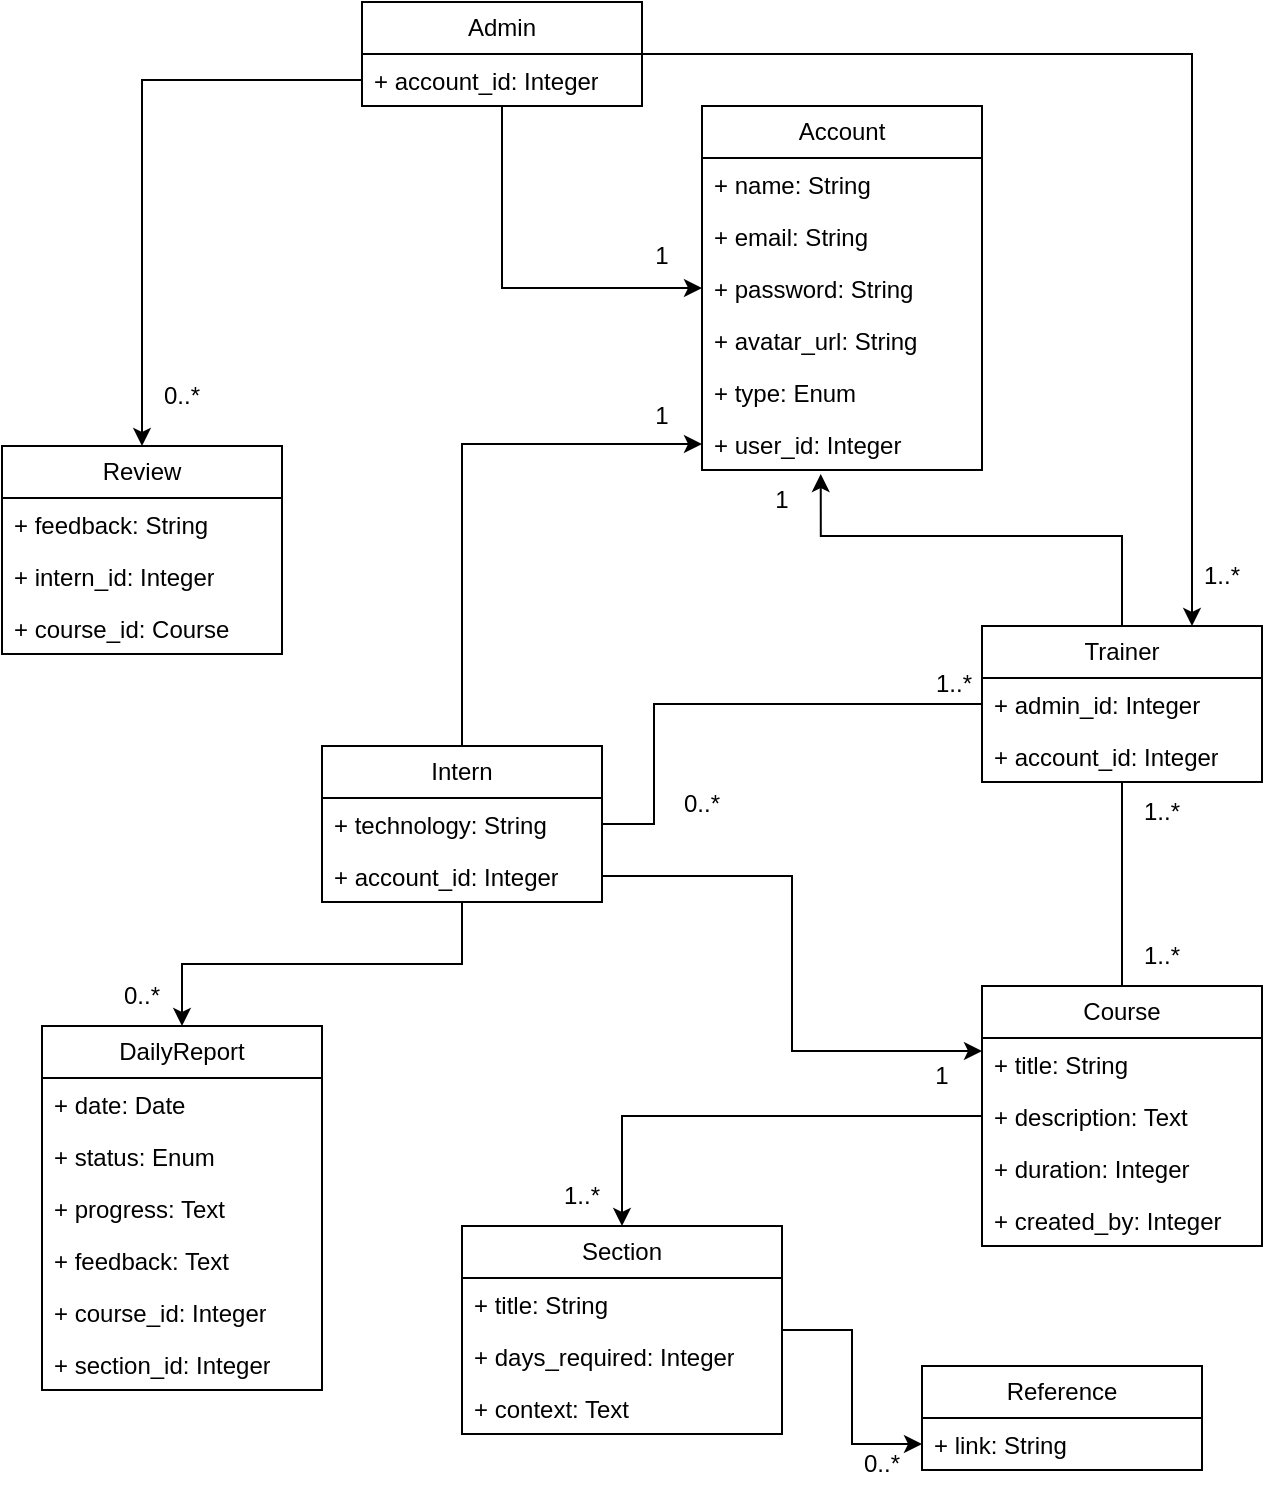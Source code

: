 <mxfile version="21.0.2" type="device"><diagram id="C5RBs43oDa-KdzZeNtuy" name="Page-1"><mxGraphModel dx="1122" dy="1930" grid="1" gridSize="10" guides="1" tooltips="1" connect="1" arrows="1" fold="1" page="1" pageScale="1" pageWidth="827" pageHeight="1169" math="0" shadow="0"><root><mxCell id="WIyWlLk6GJQsqaUBKTNV-0"/><mxCell id="WIyWlLk6GJQsqaUBKTNV-1" parent="WIyWlLk6GJQsqaUBKTNV-0"/><mxCell id="bo-UDaoQowbquBdlkFqw-59" style="edgeStyle=orthogonalEdgeStyle;rounded=0;orthogonalLoop=1;jettySize=auto;html=1;" edge="1" parent="WIyWlLk6GJQsqaUBKTNV-1" source="bo-UDaoQowbquBdlkFqw-0" target="bo-UDaoQowbquBdlkFqw-26"><mxGeometry relative="1" as="geometry"/></mxCell><mxCell id="bo-UDaoQowbquBdlkFqw-72" style="edgeStyle=orthogonalEdgeStyle;rounded=0;orthogonalLoop=1;jettySize=auto;html=1;" edge="1" parent="WIyWlLk6GJQsqaUBKTNV-1" source="bo-UDaoQowbquBdlkFqw-0" target="bo-UDaoQowbquBdlkFqw-66"><mxGeometry relative="1" as="geometry"/></mxCell><mxCell id="bo-UDaoQowbquBdlkFqw-96" style="edgeStyle=orthogonalEdgeStyle;rounded=0;orthogonalLoop=1;jettySize=auto;html=1;entryX=0;entryY=0.5;entryDx=0;entryDy=0;endArrow=none;endFill=0;" edge="1" parent="WIyWlLk6GJQsqaUBKTNV-1" source="bo-UDaoQowbquBdlkFqw-0" target="bo-UDaoQowbquBdlkFqw-34"><mxGeometry relative="1" as="geometry"><Array as="points"><mxPoint x="420" y="-589"/><mxPoint x="420" y="-649"/></Array></mxGeometry></mxCell><mxCell id="bo-UDaoQowbquBdlkFqw-0" value="Intern" style="swimlane;fontStyle=0;childLayout=stackLayout;horizontal=1;startSize=26;fillColor=none;horizontalStack=0;resizeParent=1;resizeParentMax=0;resizeLast=0;collapsible=1;marginBottom=0;whiteSpace=wrap;html=1;" vertex="1" parent="WIyWlLk6GJQsqaUBKTNV-1"><mxGeometry x="254" y="-628" width="140" height="78" as="geometry"/></mxCell><mxCell id="bo-UDaoQowbquBdlkFqw-70" value="+ technology: String" style="text;strokeColor=none;fillColor=none;align=left;verticalAlign=top;spacingLeft=4;spacingRight=4;overflow=hidden;rotatable=0;points=[[0,0.5],[1,0.5]];portConstraint=eastwest;whiteSpace=wrap;html=1;" vertex="1" parent="bo-UDaoQowbquBdlkFqw-0"><mxGeometry y="26" width="140" height="26" as="geometry"/></mxCell><mxCell id="bo-UDaoQowbquBdlkFqw-76" value="+ account_id: Integer" style="text;strokeColor=none;fillColor=none;align=left;verticalAlign=top;spacingLeft=4;spacingRight=4;overflow=hidden;rotatable=0;points=[[0,0.5],[1,0.5]];portConstraint=eastwest;whiteSpace=wrap;html=1;" vertex="1" parent="bo-UDaoQowbquBdlkFqw-0"><mxGeometry y="52" width="140" height="26" as="geometry"/></mxCell><mxCell id="bo-UDaoQowbquBdlkFqw-58" style="edgeStyle=orthogonalEdgeStyle;rounded=0;orthogonalLoop=1;jettySize=auto;html=1;entryX=0.5;entryY=0;entryDx=0;entryDy=0;" edge="1" parent="WIyWlLk6GJQsqaUBKTNV-1" source="bo-UDaoQowbquBdlkFqw-6" target="bo-UDaoQowbquBdlkFqw-10"><mxGeometry relative="1" as="geometry"/></mxCell><mxCell id="bo-UDaoQowbquBdlkFqw-6" value="Course" style="swimlane;fontStyle=0;childLayout=stackLayout;horizontal=1;startSize=26;fillColor=none;horizontalStack=0;resizeParent=1;resizeParentMax=0;resizeLast=0;collapsible=1;marginBottom=0;whiteSpace=wrap;html=1;" vertex="1" parent="WIyWlLk6GJQsqaUBKTNV-1"><mxGeometry x="584" y="-508" width="140" height="130" as="geometry"/></mxCell><mxCell id="bo-UDaoQowbquBdlkFqw-7" value="+ title: String" style="text;strokeColor=none;fillColor=none;align=left;verticalAlign=top;spacingLeft=4;spacingRight=4;overflow=hidden;rotatable=0;points=[[0,0.5],[1,0.5]];portConstraint=eastwest;whiteSpace=wrap;html=1;" vertex="1" parent="bo-UDaoQowbquBdlkFqw-6"><mxGeometry y="26" width="140" height="26" as="geometry"/></mxCell><mxCell id="bo-UDaoQowbquBdlkFqw-49" value="+ description: Text" style="text;strokeColor=none;fillColor=none;align=left;verticalAlign=top;spacingLeft=4;spacingRight=4;overflow=hidden;rotatable=0;points=[[0,0.5],[1,0.5]];portConstraint=eastwest;whiteSpace=wrap;html=1;" vertex="1" parent="bo-UDaoQowbquBdlkFqw-6"><mxGeometry y="52" width="140" height="26" as="geometry"/></mxCell><mxCell id="bo-UDaoQowbquBdlkFqw-8" value="+ duration: Integer" style="text;strokeColor=none;fillColor=none;align=left;verticalAlign=top;spacingLeft=4;spacingRight=4;overflow=hidden;rotatable=0;points=[[0,0.5],[1,0.5]];portConstraint=eastwest;whiteSpace=wrap;html=1;" vertex="1" parent="bo-UDaoQowbquBdlkFqw-6"><mxGeometry y="78" width="140" height="26" as="geometry"/></mxCell><mxCell id="bo-UDaoQowbquBdlkFqw-100" value="+ created_by: Integer" style="text;strokeColor=none;fillColor=none;align=left;verticalAlign=top;spacingLeft=4;spacingRight=4;overflow=hidden;rotatable=0;points=[[0,0.5],[1,0.5]];portConstraint=eastwest;whiteSpace=wrap;html=1;" vertex="1" parent="bo-UDaoQowbquBdlkFqw-6"><mxGeometry y="104" width="140" height="26" as="geometry"/></mxCell><mxCell id="bo-UDaoQowbquBdlkFqw-60" style="edgeStyle=orthogonalEdgeStyle;rounded=0;orthogonalLoop=1;jettySize=auto;html=1;entryX=0;entryY=0.5;entryDx=0;entryDy=0;" edge="1" parent="WIyWlLk6GJQsqaUBKTNV-1" source="bo-UDaoQowbquBdlkFqw-10" target="bo-UDaoQowbquBdlkFqw-19"><mxGeometry relative="1" as="geometry"/></mxCell><mxCell id="bo-UDaoQowbquBdlkFqw-10" value="Section" style="swimlane;fontStyle=0;childLayout=stackLayout;horizontal=1;startSize=26;fillColor=none;horizontalStack=0;resizeParent=1;resizeParentMax=0;resizeLast=0;collapsible=1;marginBottom=0;whiteSpace=wrap;html=1;" vertex="1" parent="WIyWlLk6GJQsqaUBKTNV-1"><mxGeometry x="324" y="-388" width="160" height="104" as="geometry"/></mxCell><mxCell id="bo-UDaoQowbquBdlkFqw-11" value="+ title: String" style="text;strokeColor=none;fillColor=none;align=left;verticalAlign=top;spacingLeft=4;spacingRight=4;overflow=hidden;rotatable=0;points=[[0,0.5],[1,0.5]];portConstraint=eastwest;whiteSpace=wrap;html=1;" vertex="1" parent="bo-UDaoQowbquBdlkFqw-10"><mxGeometry y="26" width="160" height="26" as="geometry"/></mxCell><mxCell id="bo-UDaoQowbquBdlkFqw-25" value="+ days_required: Integer" style="text;strokeColor=none;fillColor=none;align=left;verticalAlign=top;spacingLeft=4;spacingRight=4;overflow=hidden;rotatable=0;points=[[0,0.5],[1,0.5]];portConstraint=eastwest;whiteSpace=wrap;html=1;" vertex="1" parent="bo-UDaoQowbquBdlkFqw-10"><mxGeometry y="52" width="160" height="26" as="geometry"/></mxCell><mxCell id="bo-UDaoQowbquBdlkFqw-12" value="+ context: Text" style="text;strokeColor=none;fillColor=none;align=left;verticalAlign=top;spacingLeft=4;spacingRight=4;overflow=hidden;rotatable=0;points=[[0,0.5],[1,0.5]];portConstraint=eastwest;whiteSpace=wrap;html=1;" vertex="1" parent="bo-UDaoQowbquBdlkFqw-10"><mxGeometry y="78" width="160" height="26" as="geometry"/></mxCell><mxCell id="bo-UDaoQowbquBdlkFqw-16" value="Reference" style="swimlane;fontStyle=0;childLayout=stackLayout;horizontal=1;startSize=26;fillColor=none;horizontalStack=0;resizeParent=1;resizeParentMax=0;resizeLast=0;collapsible=1;marginBottom=0;whiteSpace=wrap;html=1;" vertex="1" parent="WIyWlLk6GJQsqaUBKTNV-1"><mxGeometry x="554" y="-318" width="140" height="52" as="geometry"/></mxCell><mxCell id="bo-UDaoQowbquBdlkFqw-19" value="+ link: String" style="text;strokeColor=none;fillColor=none;align=left;verticalAlign=top;spacingLeft=4;spacingRight=4;overflow=hidden;rotatable=0;points=[[0,0.5],[1,0.5]];portConstraint=eastwest;whiteSpace=wrap;html=1;" vertex="1" parent="bo-UDaoQowbquBdlkFqw-16"><mxGeometry y="26" width="140" height="26" as="geometry"/></mxCell><mxCell id="bo-UDaoQowbquBdlkFqw-26" value="DailyReport" style="swimlane;fontStyle=0;childLayout=stackLayout;horizontal=1;startSize=26;fillColor=none;horizontalStack=0;resizeParent=1;resizeParentMax=0;resizeLast=0;collapsible=1;marginBottom=0;whiteSpace=wrap;html=1;" vertex="1" parent="WIyWlLk6GJQsqaUBKTNV-1"><mxGeometry x="114" y="-488" width="140" height="182" as="geometry"/></mxCell><mxCell id="bo-UDaoQowbquBdlkFqw-27" value="+ date: Date" style="text;strokeColor=none;fillColor=none;align=left;verticalAlign=top;spacingLeft=4;spacingRight=4;overflow=hidden;rotatable=0;points=[[0,0.5],[1,0.5]];portConstraint=eastwest;whiteSpace=wrap;html=1;" vertex="1" parent="bo-UDaoQowbquBdlkFqw-26"><mxGeometry y="26" width="140" height="26" as="geometry"/></mxCell><mxCell id="bo-UDaoQowbquBdlkFqw-29" value="+ status: Enum" style="text;strokeColor=none;fillColor=none;align=left;verticalAlign=top;spacingLeft=4;spacingRight=4;overflow=hidden;rotatable=0;points=[[0,0.5],[1,0.5]];portConstraint=eastwest;whiteSpace=wrap;html=1;" vertex="1" parent="bo-UDaoQowbquBdlkFqw-26"><mxGeometry y="52" width="140" height="26" as="geometry"/></mxCell><mxCell id="bo-UDaoQowbquBdlkFqw-30" value="+ progress: Text" style="text;strokeColor=none;fillColor=none;align=left;verticalAlign=top;spacingLeft=4;spacingRight=4;overflow=hidden;rotatable=0;points=[[0,0.5],[1,0.5]];portConstraint=eastwest;whiteSpace=wrap;html=1;" vertex="1" parent="bo-UDaoQowbquBdlkFqw-26"><mxGeometry y="78" width="140" height="26" as="geometry"/></mxCell><mxCell id="bo-UDaoQowbquBdlkFqw-31" value="+ feedback: Text" style="text;strokeColor=none;fillColor=none;align=left;verticalAlign=top;spacingLeft=4;spacingRight=4;overflow=hidden;rotatable=0;points=[[0,0.5],[1,0.5]];portConstraint=eastwest;whiteSpace=wrap;html=1;" vertex="1" parent="bo-UDaoQowbquBdlkFqw-26"><mxGeometry y="104" width="140" height="26" as="geometry"/></mxCell><mxCell id="bo-UDaoQowbquBdlkFqw-93" value="+ course_id: Integer" style="text;strokeColor=none;fillColor=none;align=left;verticalAlign=top;spacingLeft=4;spacingRight=4;overflow=hidden;rotatable=0;points=[[0,0.5],[1,0.5]];portConstraint=eastwest;whiteSpace=wrap;html=1;" vertex="1" parent="bo-UDaoQowbquBdlkFqw-26"><mxGeometry y="130" width="140" height="26" as="geometry"/></mxCell><mxCell id="bo-UDaoQowbquBdlkFqw-48" value="+ section_id: Integer" style="text;strokeColor=none;fillColor=none;align=left;verticalAlign=top;spacingLeft=4;spacingRight=4;overflow=hidden;rotatable=0;points=[[0,0.5],[1,0.5]];portConstraint=eastwest;whiteSpace=wrap;html=1;" vertex="1" parent="bo-UDaoQowbquBdlkFqw-26"><mxGeometry y="156" width="140" height="26" as="geometry"/></mxCell><mxCell id="bo-UDaoQowbquBdlkFqw-57" style="edgeStyle=orthogonalEdgeStyle;rounded=0;orthogonalLoop=1;jettySize=auto;html=1;endArrow=none;endFill=0;" edge="1" parent="WIyWlLk6GJQsqaUBKTNV-1" source="bo-UDaoQowbquBdlkFqw-33" target="bo-UDaoQowbquBdlkFqw-6"><mxGeometry relative="1" as="geometry"/></mxCell><mxCell id="bo-UDaoQowbquBdlkFqw-73" style="edgeStyle=orthogonalEdgeStyle;rounded=0;orthogonalLoop=1;jettySize=auto;html=1;entryX=0.424;entryY=1.077;entryDx=0;entryDy=0;entryPerimeter=0;" edge="1" parent="WIyWlLk6GJQsqaUBKTNV-1" source="bo-UDaoQowbquBdlkFqw-33" target="bo-UDaoQowbquBdlkFqw-66"><mxGeometry relative="1" as="geometry"><Array as="points"><mxPoint x="564" y="-733"/><mxPoint x="597" y="-733"/></Array></mxGeometry></mxCell><mxCell id="bo-UDaoQowbquBdlkFqw-33" value="Trainer" style="swimlane;fontStyle=0;childLayout=stackLayout;horizontal=1;startSize=26;fillColor=none;horizontalStack=0;resizeParent=1;resizeParentMax=0;resizeLast=0;collapsible=1;marginBottom=0;whiteSpace=wrap;html=1;" vertex="1" parent="WIyWlLk6GJQsqaUBKTNV-1"><mxGeometry x="584" y="-688" width="140" height="78" as="geometry"/></mxCell><mxCell id="bo-UDaoQowbquBdlkFqw-34" value="+ admin_id: Integer" style="text;strokeColor=none;fillColor=none;align=left;verticalAlign=top;spacingLeft=4;spacingRight=4;overflow=hidden;rotatable=0;points=[[0,0.5],[1,0.5]];portConstraint=eastwest;whiteSpace=wrap;html=1;" vertex="1" parent="bo-UDaoQowbquBdlkFqw-33"><mxGeometry y="26" width="140" height="26" as="geometry"/></mxCell><mxCell id="bo-UDaoQowbquBdlkFqw-77" value="+ account_id: Integer" style="text;strokeColor=none;fillColor=none;align=left;verticalAlign=top;spacingLeft=4;spacingRight=4;overflow=hidden;rotatable=0;points=[[0,0.5],[1,0.5]];portConstraint=eastwest;whiteSpace=wrap;html=1;" vertex="1" parent="bo-UDaoQowbquBdlkFqw-33"><mxGeometry y="52" width="140" height="26" as="geometry"/></mxCell><mxCell id="bo-UDaoQowbquBdlkFqw-71" style="edgeStyle=orthogonalEdgeStyle;rounded=0;orthogonalLoop=1;jettySize=auto;html=1;entryX=0;entryY=0.5;entryDx=0;entryDy=0;" edge="1" parent="WIyWlLk6GJQsqaUBKTNV-1" source="bo-UDaoQowbquBdlkFqw-38" target="bo-UDaoQowbquBdlkFqw-64"><mxGeometry relative="1" as="geometry"/></mxCell><mxCell id="bo-UDaoQowbquBdlkFqw-92" style="edgeStyle=orthogonalEdgeStyle;rounded=0;orthogonalLoop=1;jettySize=auto;html=1;entryX=0.75;entryY=0;entryDx=0;entryDy=0;" edge="1" parent="WIyWlLk6GJQsqaUBKTNV-1" source="bo-UDaoQowbquBdlkFqw-38" target="bo-UDaoQowbquBdlkFqw-33"><mxGeometry relative="1" as="geometry"/></mxCell><mxCell id="bo-UDaoQowbquBdlkFqw-38" value="Admin" style="swimlane;fontStyle=0;childLayout=stackLayout;horizontal=1;startSize=26;fillColor=none;horizontalStack=0;resizeParent=1;resizeParentMax=0;resizeLast=0;collapsible=1;marginBottom=0;whiteSpace=wrap;html=1;" vertex="1" parent="WIyWlLk6GJQsqaUBKTNV-1"><mxGeometry x="274" y="-1000" width="140" height="52" as="geometry"/></mxCell><mxCell id="bo-UDaoQowbquBdlkFqw-75" value="+ account_id: Integer" style="text;strokeColor=none;fillColor=none;align=left;verticalAlign=top;spacingLeft=4;spacingRight=4;overflow=hidden;rotatable=0;points=[[0,0.5],[1,0.5]];portConstraint=eastwest;whiteSpace=wrap;html=1;" vertex="1" parent="bo-UDaoQowbquBdlkFqw-38"><mxGeometry y="26" width="140" height="26" as="geometry"/></mxCell><mxCell id="bo-UDaoQowbquBdlkFqw-44" value="Review" style="swimlane;fontStyle=0;childLayout=stackLayout;horizontal=1;startSize=26;fillColor=none;horizontalStack=0;resizeParent=1;resizeParentMax=0;resizeLast=0;collapsible=1;marginBottom=0;whiteSpace=wrap;html=1;" vertex="1" parent="WIyWlLk6GJQsqaUBKTNV-1"><mxGeometry x="94" y="-778" width="140" height="104" as="geometry"/></mxCell><mxCell id="bo-UDaoQowbquBdlkFqw-45" value="+ feedback: String" style="text;strokeColor=none;fillColor=none;align=left;verticalAlign=top;spacingLeft=4;spacingRight=4;overflow=hidden;rotatable=0;points=[[0,0.5],[1,0.5]];portConstraint=eastwest;whiteSpace=wrap;html=1;" vertex="1" parent="bo-UDaoQowbquBdlkFqw-44"><mxGeometry y="26" width="140" height="26" as="geometry"/></mxCell><mxCell id="bo-UDaoQowbquBdlkFqw-46" value="+ intern_id: Integer" style="text;strokeColor=none;fillColor=none;align=left;verticalAlign=top;spacingLeft=4;spacingRight=4;overflow=hidden;rotatable=0;points=[[0,0.5],[1,0.5]];portConstraint=eastwest;whiteSpace=wrap;html=1;" vertex="1" parent="bo-UDaoQowbquBdlkFqw-44"><mxGeometry y="52" width="140" height="26" as="geometry"/></mxCell><mxCell id="bo-UDaoQowbquBdlkFqw-47" value="+ course_id: Course" style="text;strokeColor=none;fillColor=none;align=left;verticalAlign=top;spacingLeft=4;spacingRight=4;overflow=hidden;rotatable=0;points=[[0,0.5],[1,0.5]];portConstraint=eastwest;whiteSpace=wrap;html=1;" vertex="1" parent="bo-UDaoQowbquBdlkFqw-44"><mxGeometry y="78" width="140" height="26" as="geometry"/></mxCell><mxCell id="bo-UDaoQowbquBdlkFqw-61" value="Account" style="swimlane;fontStyle=0;childLayout=stackLayout;horizontal=1;startSize=26;fillColor=none;horizontalStack=0;resizeParent=1;resizeParentMax=0;resizeLast=0;collapsible=1;marginBottom=0;whiteSpace=wrap;html=1;" vertex="1" parent="WIyWlLk6GJQsqaUBKTNV-1"><mxGeometry x="444" y="-948" width="140" height="182" as="geometry"/></mxCell><mxCell id="bo-UDaoQowbquBdlkFqw-62" value="+ name: String" style="text;strokeColor=none;fillColor=none;align=left;verticalAlign=top;spacingLeft=4;spacingRight=4;overflow=hidden;rotatable=0;points=[[0,0.5],[1,0.5]];portConstraint=eastwest;whiteSpace=wrap;html=1;" vertex="1" parent="bo-UDaoQowbquBdlkFqw-61"><mxGeometry y="26" width="140" height="26" as="geometry"/></mxCell><mxCell id="bo-UDaoQowbquBdlkFqw-63" value="+ email: String" style="text;strokeColor=none;fillColor=none;align=left;verticalAlign=top;spacingLeft=4;spacingRight=4;overflow=hidden;rotatable=0;points=[[0,0.5],[1,0.5]];portConstraint=eastwest;whiteSpace=wrap;html=1;" vertex="1" parent="bo-UDaoQowbquBdlkFqw-61"><mxGeometry y="52" width="140" height="26" as="geometry"/></mxCell><mxCell id="bo-UDaoQowbquBdlkFqw-64" value="+ password: String" style="text;strokeColor=none;fillColor=none;align=left;verticalAlign=top;spacingLeft=4;spacingRight=4;overflow=hidden;rotatable=0;points=[[0,0.5],[1,0.5]];portConstraint=eastwest;whiteSpace=wrap;html=1;" vertex="1" parent="bo-UDaoQowbquBdlkFqw-61"><mxGeometry y="78" width="140" height="26" as="geometry"/></mxCell><mxCell id="bo-UDaoQowbquBdlkFqw-42" value="+ avatar_url: String" style="text;strokeColor=none;fillColor=none;align=left;verticalAlign=top;spacingLeft=4;spacingRight=4;overflow=hidden;rotatable=0;points=[[0,0.5],[1,0.5]];portConstraint=eastwest;whiteSpace=wrap;html=1;" vertex="1" parent="bo-UDaoQowbquBdlkFqw-61"><mxGeometry y="104" width="140" height="26" as="geometry"/></mxCell><mxCell id="bo-UDaoQowbquBdlkFqw-65" value="+ type: Enum" style="text;strokeColor=none;fillColor=none;align=left;verticalAlign=top;spacingLeft=4;spacingRight=4;overflow=hidden;rotatable=0;points=[[0,0.5],[1,0.5]];portConstraint=eastwest;whiteSpace=wrap;html=1;" vertex="1" parent="bo-UDaoQowbquBdlkFqw-61"><mxGeometry y="130" width="140" height="26" as="geometry"/></mxCell><mxCell id="bo-UDaoQowbquBdlkFqw-66" value="+ user_id: Integer" style="text;strokeColor=none;fillColor=none;align=left;verticalAlign=top;spacingLeft=4;spacingRight=4;overflow=hidden;rotatable=0;points=[[0,0.5],[1,0.5]];portConstraint=eastwest;whiteSpace=wrap;html=1;" vertex="1" parent="bo-UDaoQowbquBdlkFqw-61"><mxGeometry y="156" width="140" height="26" as="geometry"/></mxCell><mxCell id="bo-UDaoQowbquBdlkFqw-78" style="edgeStyle=orthogonalEdgeStyle;rounded=0;orthogonalLoop=1;jettySize=auto;html=1;entryX=0;entryY=0.25;entryDx=0;entryDy=0;" edge="1" parent="WIyWlLk6GJQsqaUBKTNV-1" source="bo-UDaoQowbquBdlkFqw-76" target="bo-UDaoQowbquBdlkFqw-6"><mxGeometry relative="1" as="geometry"/></mxCell><mxCell id="bo-UDaoQowbquBdlkFqw-79" value="1" style="text;html=1;strokeColor=none;fillColor=none;align=center;verticalAlign=middle;whiteSpace=wrap;rounded=0;" vertex="1" parent="WIyWlLk6GJQsqaUBKTNV-1"><mxGeometry x="394" y="-888" width="60" height="30" as="geometry"/></mxCell><mxCell id="bo-UDaoQowbquBdlkFqw-80" value="1" style="text;html=1;strokeColor=none;fillColor=none;align=center;verticalAlign=middle;whiteSpace=wrap;rounded=0;" vertex="1" parent="WIyWlLk6GJQsqaUBKTNV-1"><mxGeometry x="394" y="-808" width="60" height="30" as="geometry"/></mxCell><mxCell id="bo-UDaoQowbquBdlkFqw-81" value="1" style="text;html=1;strokeColor=none;fillColor=none;align=center;verticalAlign=middle;whiteSpace=wrap;rounded=0;" vertex="1" parent="WIyWlLk6GJQsqaUBKTNV-1"><mxGeometry x="454" y="-766" width="60" height="30" as="geometry"/></mxCell><mxCell id="bo-UDaoQowbquBdlkFqw-83" value="0..*" style="text;html=1;strokeColor=none;fillColor=none;align=center;verticalAlign=middle;whiteSpace=wrap;rounded=0;" vertex="1" parent="WIyWlLk6GJQsqaUBKTNV-1"><mxGeometry x="154" y="-818" width="60" height="30" as="geometry"/></mxCell><mxCell id="bo-UDaoQowbquBdlkFqw-84" value="0..*" style="text;html=1;strokeColor=none;fillColor=none;align=center;verticalAlign=middle;whiteSpace=wrap;rounded=0;" vertex="1" parent="WIyWlLk6GJQsqaUBKTNV-1"><mxGeometry x="134" y="-518" width="60" height="30" as="geometry"/></mxCell><mxCell id="bo-UDaoQowbquBdlkFqw-85" value="0..*" style="text;html=1;strokeColor=none;fillColor=none;align=center;verticalAlign=middle;whiteSpace=wrap;rounded=0;" vertex="1" parent="WIyWlLk6GJQsqaUBKTNV-1"><mxGeometry x="504" y="-284" width="60" height="30" as="geometry"/></mxCell><mxCell id="bo-UDaoQowbquBdlkFqw-86" value="1..*" style="text;html=1;strokeColor=none;fillColor=none;align=center;verticalAlign=middle;whiteSpace=wrap;rounded=0;" vertex="1" parent="WIyWlLk6GJQsqaUBKTNV-1"><mxGeometry x="354" y="-418" width="60" height="30" as="geometry"/></mxCell><mxCell id="bo-UDaoQowbquBdlkFqw-87" value="1" style="text;html=1;strokeColor=none;fillColor=none;align=center;verticalAlign=middle;whiteSpace=wrap;rounded=0;" vertex="1" parent="WIyWlLk6GJQsqaUBKTNV-1"><mxGeometry x="534" y="-478" width="60" height="30" as="geometry"/></mxCell><mxCell id="bo-UDaoQowbquBdlkFqw-88" value="1..*" style="text;html=1;strokeColor=none;fillColor=none;align=center;verticalAlign=middle;whiteSpace=wrap;rounded=0;" vertex="1" parent="WIyWlLk6GJQsqaUBKTNV-1"><mxGeometry x="644" y="-538" width="60" height="30" as="geometry"/></mxCell><mxCell id="bo-UDaoQowbquBdlkFqw-90" value="1..*" style="text;html=1;strokeColor=none;fillColor=none;align=center;verticalAlign=middle;whiteSpace=wrap;rounded=0;" vertex="1" parent="WIyWlLk6GJQsqaUBKTNV-1"><mxGeometry x="674" y="-728" width="60" height="30" as="geometry"/></mxCell><mxCell id="bo-UDaoQowbquBdlkFqw-91" style="edgeStyle=orthogonalEdgeStyle;rounded=0;orthogonalLoop=1;jettySize=auto;html=1;entryX=0.5;entryY=0;entryDx=0;entryDy=0;" edge="1" parent="WIyWlLk6GJQsqaUBKTNV-1" source="bo-UDaoQowbquBdlkFqw-75" target="bo-UDaoQowbquBdlkFqw-44"><mxGeometry relative="1" as="geometry"/></mxCell><mxCell id="bo-UDaoQowbquBdlkFqw-97" value="1..*" style="text;html=1;strokeColor=none;fillColor=none;align=center;verticalAlign=middle;whiteSpace=wrap;rounded=0;" vertex="1" parent="WIyWlLk6GJQsqaUBKTNV-1"><mxGeometry x="540" y="-674" width="60" height="30" as="geometry"/></mxCell><mxCell id="bo-UDaoQowbquBdlkFqw-98" value="0..*" style="text;html=1;strokeColor=none;fillColor=none;align=center;verticalAlign=middle;whiteSpace=wrap;rounded=0;" vertex="1" parent="WIyWlLk6GJQsqaUBKTNV-1"><mxGeometry x="414" y="-614" width="60" height="30" as="geometry"/></mxCell><mxCell id="bo-UDaoQowbquBdlkFqw-99" value="1..*" style="text;html=1;strokeColor=none;fillColor=none;align=center;verticalAlign=middle;whiteSpace=wrap;rounded=0;" vertex="1" parent="WIyWlLk6GJQsqaUBKTNV-1"><mxGeometry x="644" y="-610" width="60" height="30" as="geometry"/></mxCell></root></mxGraphModel></diagram></mxfile>